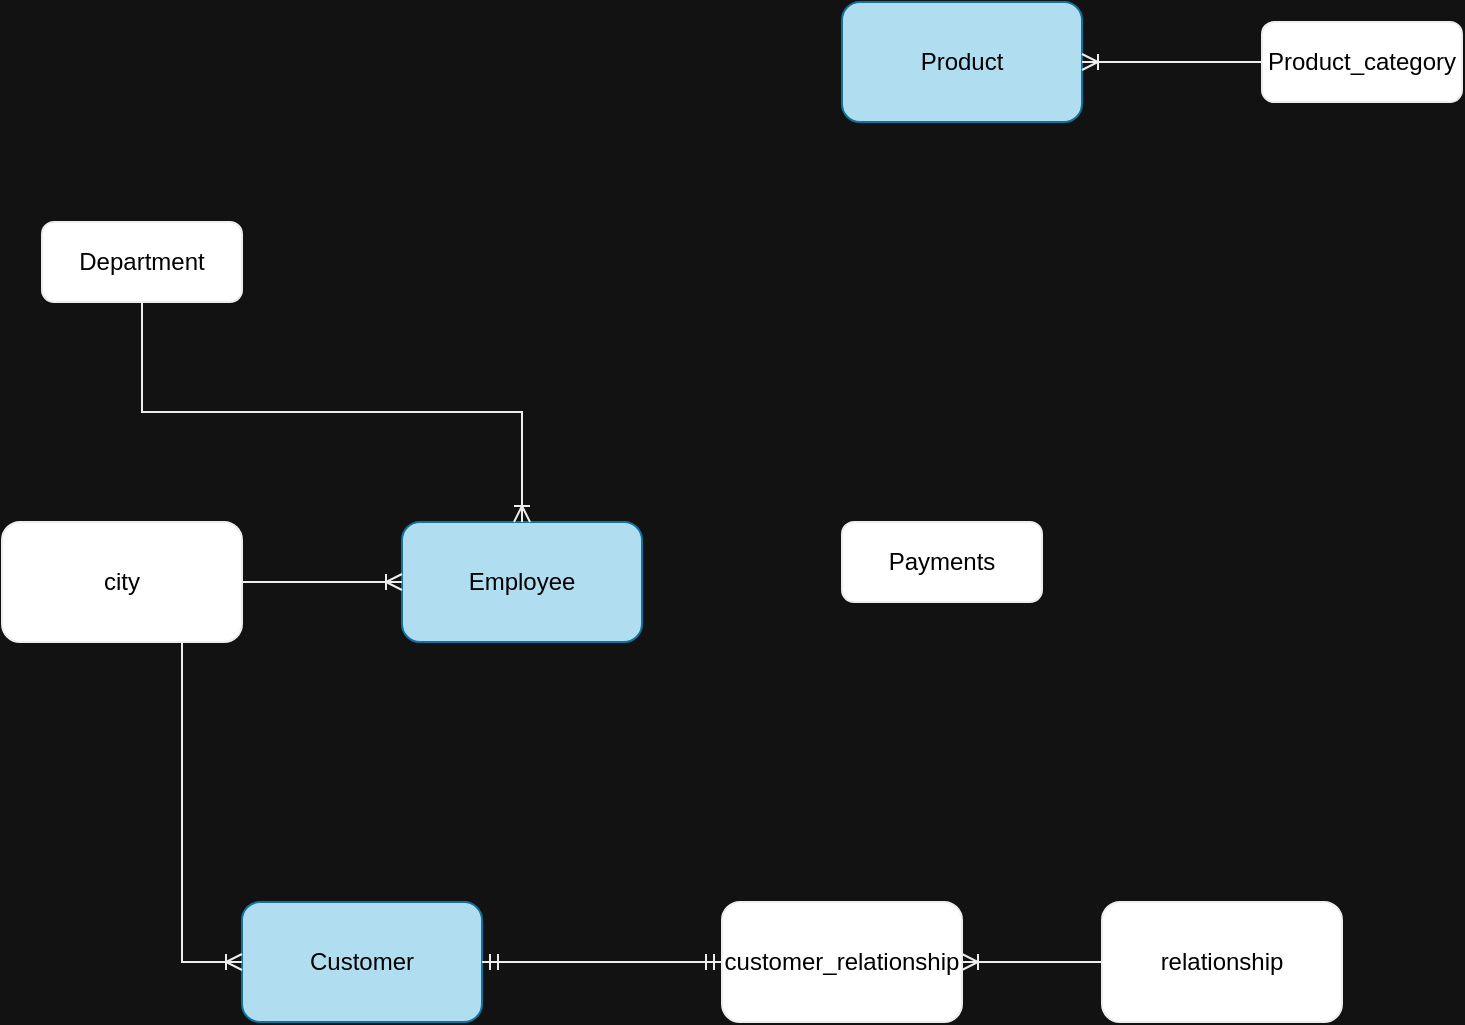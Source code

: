 <mxfile version="24.8.6">
  <diagram name="Page-1" id="J3tsaxY315ltOvU5XpqN">
    <mxGraphModel dx="1050" dy="574" grid="1" gridSize="10" guides="1" tooltips="1" connect="1" arrows="1" fold="1" page="1" pageScale="1" pageWidth="850" pageHeight="1100" background="#121212" math="0" shadow="0">
      <root>
        <mxCell id="0" />
        <mxCell id="1" parent="0" />
        <mxCell id="ojTp6sma9vRzEDrgU251-1" value="Employee" style="rounded=1;whiteSpace=wrap;html=1;glass=0;shadow=0;strokeColor=#10739e;fillColor=#b1ddf0;" parent="1" vertex="1">
          <mxGeometry x="240" y="280" width="120" height="60" as="geometry" />
        </mxCell>
        <mxCell id="ojTp6sma9vRzEDrgU251-2" value="Product" style="rounded=1;whiteSpace=wrap;html=1;glass=0;shadow=0;strokeColor=#10739e;fillColor=#b1ddf0;" parent="1" vertex="1">
          <mxGeometry x="460" y="20" width="120" height="60" as="geometry" />
        </mxCell>
        <mxCell id="ojTp6sma9vRzEDrgU251-3" value="Customer" style="rounded=1;whiteSpace=wrap;html=1;glass=0;shadow=0;strokeColor=#10739e;fillColor=#b1ddf0;" parent="1" vertex="1">
          <mxGeometry x="160" y="470" width="120" height="60" as="geometry" />
        </mxCell>
        <mxCell id="ojTp6sma9vRzEDrgU251-4" value="city" style="rounded=1;whiteSpace=wrap;html=1;glass=0;shadow=0;strokeColor=#EDEDED;" parent="1" vertex="1">
          <mxGeometry x="40" y="280" width="120" height="60" as="geometry" />
        </mxCell>
        <mxCell id="ojTp6sma9vRzEDrgU251-5" value="" style="edgeStyle=entityRelationEdgeStyle;fontSize=12;html=1;endArrow=ERoneToMany;rounded=0;exitX=1;exitY=0.5;exitDx=0;exitDy=0;strokeColor=#EDEDED;" parent="1" source="ojTp6sma9vRzEDrgU251-4" target="ojTp6sma9vRzEDrgU251-1" edge="1">
          <mxGeometry width="100" height="100" relative="1" as="geometry">
            <mxPoint x="370" y="380" as="sourcePoint" />
            <mxPoint x="470" y="280" as="targetPoint" />
          </mxGeometry>
        </mxCell>
        <mxCell id="ojTp6sma9vRzEDrgU251-7" value="" style="edgeStyle=entityRelationEdgeStyle;fontSize=12;html=1;endArrow=ERoneToMany;rounded=0;strokeColor=#EDEDED;align=center;verticalAlign=middle;fontFamily=Helvetica;fontColor=default;labelBackgroundColor=default;exitX=0.5;exitY=1;exitDx=0;exitDy=0;entryX=0;entryY=0.5;entryDx=0;entryDy=0;" parent="1" source="ojTp6sma9vRzEDrgU251-4" target="ojTp6sma9vRzEDrgU251-3" edge="1">
          <mxGeometry width="100" height="100" relative="1" as="geometry">
            <mxPoint x="370" y="380" as="sourcePoint" />
            <mxPoint x="470" y="280" as="targetPoint" />
          </mxGeometry>
        </mxCell>
        <mxCell id="ojTp6sma9vRzEDrgU251-9" value="Product_category" style="whiteSpace=wrap;html=1;align=center;rounded=1;shadow=0;glass=0;strokeColor=#EDEDED;verticalAlign=middle;fontFamily=Helvetica;fontSize=12;fontColor=default;fillColor=default;" parent="1" vertex="1">
          <mxGeometry x="670" y="30" width="100" height="40" as="geometry" />
        </mxCell>
        <mxCell id="ojTp6sma9vRzEDrgU251-11" value="" style="edgeStyle=entityRelationEdgeStyle;fontSize=12;html=1;endArrow=ERoneToMany;rounded=0;strokeColor=#EDEDED;align=center;verticalAlign=middle;fontFamily=Helvetica;fontColor=default;labelBackgroundColor=default;exitX=0;exitY=0.5;exitDx=0;exitDy=0;entryX=1;entryY=0.5;entryDx=0;entryDy=0;" parent="1" source="ojTp6sma9vRzEDrgU251-9" target="ojTp6sma9vRzEDrgU251-2" edge="1">
          <mxGeometry width="100" height="100" relative="1" as="geometry">
            <mxPoint x="430" y="370" as="sourcePoint" />
            <mxPoint x="530" y="270" as="targetPoint" />
          </mxGeometry>
        </mxCell>
        <mxCell id="ojTp6sma9vRzEDrgU251-12" value="Payments" style="whiteSpace=wrap;html=1;align=center;rounded=1;shadow=0;glass=0;strokeColor=#EDEDED;verticalAlign=middle;fontFamily=Helvetica;fontSize=12;fillColor=default;fontColor=default;" parent="1" vertex="1">
          <mxGeometry x="460" y="280" width="100" height="40" as="geometry" />
        </mxCell>
        <mxCell id="ojTp6sma9vRzEDrgU251-15" value="Department" style="whiteSpace=wrap;html=1;align=center;rounded=1;shadow=0;glass=0;strokeColor=#EDEDED;verticalAlign=middle;fontFamily=Helvetica;fontSize=12;fontColor=default;fillColor=default;" parent="1" vertex="1">
          <mxGeometry x="60" y="130" width="100" height="40" as="geometry" />
        </mxCell>
        <mxCell id="ojTp6sma9vRzEDrgU251-25" value="" style="edgeStyle=elbowEdgeStyle;fontSize=12;html=1;endArrow=ERoneToMany;rounded=0;strokeColor=#EDEDED;align=center;verticalAlign=middle;fontFamily=Helvetica;fontColor=default;labelBackgroundColor=default;elbow=vertical;exitX=0.5;exitY=1;exitDx=0;exitDy=0;entryX=0.5;entryY=0;entryDx=0;entryDy=0;" parent="1" source="ojTp6sma9vRzEDrgU251-15" target="ojTp6sma9vRzEDrgU251-1" edge="1">
          <mxGeometry width="100" height="100" relative="1" as="geometry">
            <mxPoint x="360" y="340" as="sourcePoint" />
            <mxPoint x="610" y="250" as="targetPoint" />
          </mxGeometry>
        </mxCell>
        <mxCell id="xUeZPuc921g4OJL25rjp-3" value="relationship" style="rounded=1;whiteSpace=wrap;html=1;shadow=0;glass=0;strokeColor=#EDEDED;align=center;verticalAlign=middle;fontFamily=Helvetica;fontSize=12;fontColor=default;fillColor=default;" vertex="1" parent="1">
          <mxGeometry x="590" y="470" width="120" height="60" as="geometry" />
        </mxCell>
        <mxCell id="xUeZPuc921g4OJL25rjp-5" value="customer_relationship" style="rounded=1;whiteSpace=wrap;html=1;shadow=0;glass=0;strokeColor=#EDEDED;align=center;verticalAlign=middle;fontFamily=Helvetica;fontSize=12;fontColor=default;fillColor=default;" vertex="1" parent="1">
          <mxGeometry x="400" y="470" width="120" height="60" as="geometry" />
        </mxCell>
        <mxCell id="xUeZPuc921g4OJL25rjp-7" value="" style="edgeStyle=entityRelationEdgeStyle;fontSize=12;html=1;endArrow=ERmandOne;startArrow=ERmandOne;rounded=0;strokeColor=#EDEDED;align=center;verticalAlign=middle;fontFamily=Helvetica;fontColor=default;labelBackgroundColor=default;elbow=vertical;exitX=1;exitY=0.5;exitDx=0;exitDy=0;entryX=0;entryY=0.5;entryDx=0;entryDy=0;" edge="1" parent="1" source="ojTp6sma9vRzEDrgU251-3" target="xUeZPuc921g4OJL25rjp-5">
          <mxGeometry width="100" height="100" relative="1" as="geometry">
            <mxPoint x="330" y="470" as="sourcePoint" />
            <mxPoint x="430" y="370" as="targetPoint" />
          </mxGeometry>
        </mxCell>
        <mxCell id="xUeZPuc921g4OJL25rjp-8" value="" style="fontSize=12;html=1;endArrow=ERoneToMany;rounded=0;strokeColor=#EDEDED;align=center;verticalAlign=middle;fontFamily=Helvetica;fontColor=default;labelBackgroundColor=default;elbow=vertical;exitX=0;exitY=0.5;exitDx=0;exitDy=0;entryX=1;entryY=0.5;entryDx=0;entryDy=0;" edge="1" parent="1" source="xUeZPuc921g4OJL25rjp-3" target="xUeZPuc921g4OJL25rjp-5">
          <mxGeometry width="100" height="100" relative="1" as="geometry">
            <mxPoint x="610" y="460" as="sourcePoint" />
            <mxPoint x="530" y="430" as="targetPoint" />
          </mxGeometry>
        </mxCell>
      </root>
    </mxGraphModel>
  </diagram>
</mxfile>
